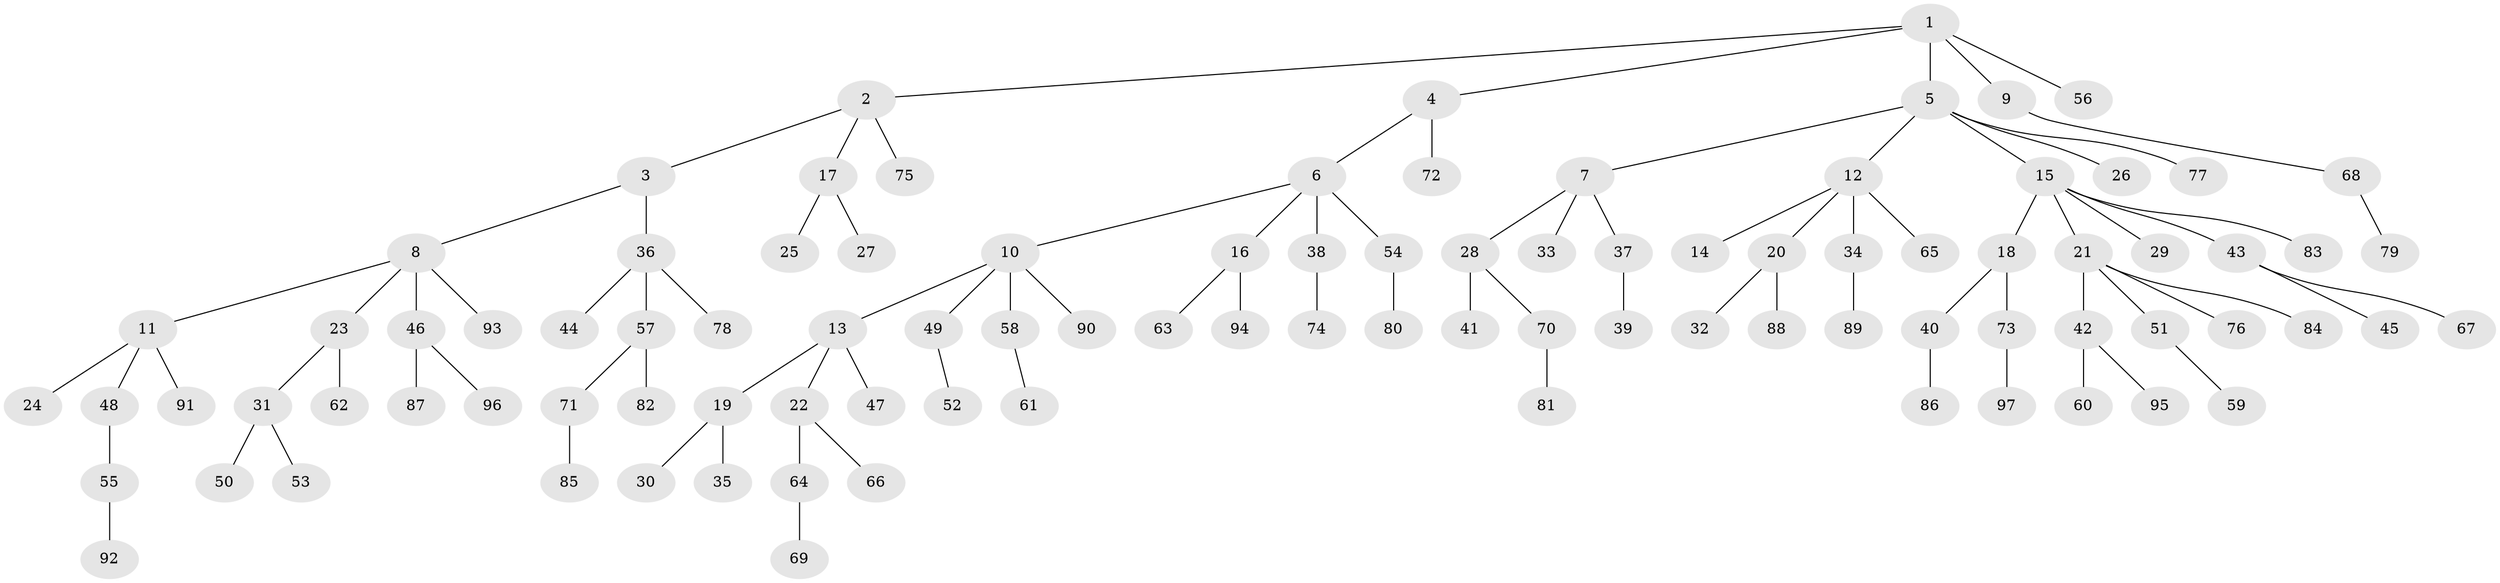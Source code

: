 // coarse degree distribution, {9: 0.016666666666666666, 3: 0.05, 6: 0.016666666666666666, 2: 0.21666666666666667, 5: 0.03333333333333333, 4: 0.06666666666666667, 7: 0.016666666666666666, 1: 0.5833333333333334}
// Generated by graph-tools (version 1.1) at 2025/42/03/06/25 10:42:04]
// undirected, 97 vertices, 96 edges
graph export_dot {
graph [start="1"]
  node [color=gray90,style=filled];
  1;
  2;
  3;
  4;
  5;
  6;
  7;
  8;
  9;
  10;
  11;
  12;
  13;
  14;
  15;
  16;
  17;
  18;
  19;
  20;
  21;
  22;
  23;
  24;
  25;
  26;
  27;
  28;
  29;
  30;
  31;
  32;
  33;
  34;
  35;
  36;
  37;
  38;
  39;
  40;
  41;
  42;
  43;
  44;
  45;
  46;
  47;
  48;
  49;
  50;
  51;
  52;
  53;
  54;
  55;
  56;
  57;
  58;
  59;
  60;
  61;
  62;
  63;
  64;
  65;
  66;
  67;
  68;
  69;
  70;
  71;
  72;
  73;
  74;
  75;
  76;
  77;
  78;
  79;
  80;
  81;
  82;
  83;
  84;
  85;
  86;
  87;
  88;
  89;
  90;
  91;
  92;
  93;
  94;
  95;
  96;
  97;
  1 -- 2;
  1 -- 4;
  1 -- 5;
  1 -- 9;
  1 -- 56;
  2 -- 3;
  2 -- 17;
  2 -- 75;
  3 -- 8;
  3 -- 36;
  4 -- 6;
  4 -- 72;
  5 -- 7;
  5 -- 12;
  5 -- 15;
  5 -- 26;
  5 -- 77;
  6 -- 10;
  6 -- 16;
  6 -- 38;
  6 -- 54;
  7 -- 28;
  7 -- 33;
  7 -- 37;
  8 -- 11;
  8 -- 23;
  8 -- 46;
  8 -- 93;
  9 -- 68;
  10 -- 13;
  10 -- 49;
  10 -- 58;
  10 -- 90;
  11 -- 24;
  11 -- 48;
  11 -- 91;
  12 -- 14;
  12 -- 20;
  12 -- 34;
  12 -- 65;
  13 -- 19;
  13 -- 22;
  13 -- 47;
  15 -- 18;
  15 -- 21;
  15 -- 29;
  15 -- 43;
  15 -- 83;
  16 -- 63;
  16 -- 94;
  17 -- 25;
  17 -- 27;
  18 -- 40;
  18 -- 73;
  19 -- 30;
  19 -- 35;
  20 -- 32;
  20 -- 88;
  21 -- 42;
  21 -- 51;
  21 -- 76;
  21 -- 84;
  22 -- 64;
  22 -- 66;
  23 -- 31;
  23 -- 62;
  28 -- 41;
  28 -- 70;
  31 -- 50;
  31 -- 53;
  34 -- 89;
  36 -- 44;
  36 -- 57;
  36 -- 78;
  37 -- 39;
  38 -- 74;
  40 -- 86;
  42 -- 60;
  42 -- 95;
  43 -- 45;
  43 -- 67;
  46 -- 87;
  46 -- 96;
  48 -- 55;
  49 -- 52;
  51 -- 59;
  54 -- 80;
  55 -- 92;
  57 -- 71;
  57 -- 82;
  58 -- 61;
  64 -- 69;
  68 -- 79;
  70 -- 81;
  71 -- 85;
  73 -- 97;
}
